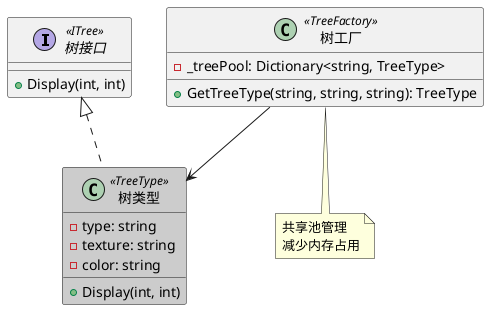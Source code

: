 @startuml

interface "树接口" as ITree <<ITree>>{
  + Display(int, int)
}

class "树类型" as TreeType <<TreeType>>#cccccc {
  - type: string
  - texture: string
  - color: string
  + Display(int, int)
}

class "树工厂" as TreeFactory <<TreeFactory>>{
  - _treePool: Dictionary<string, TreeType>
  + GetTreeType(string, string, string): TreeType
}

ITree <|.. TreeType
TreeFactory --> TreeType

note bottom of TreeFactory
  共享池管理
  减少内存占用
end note
@enduml